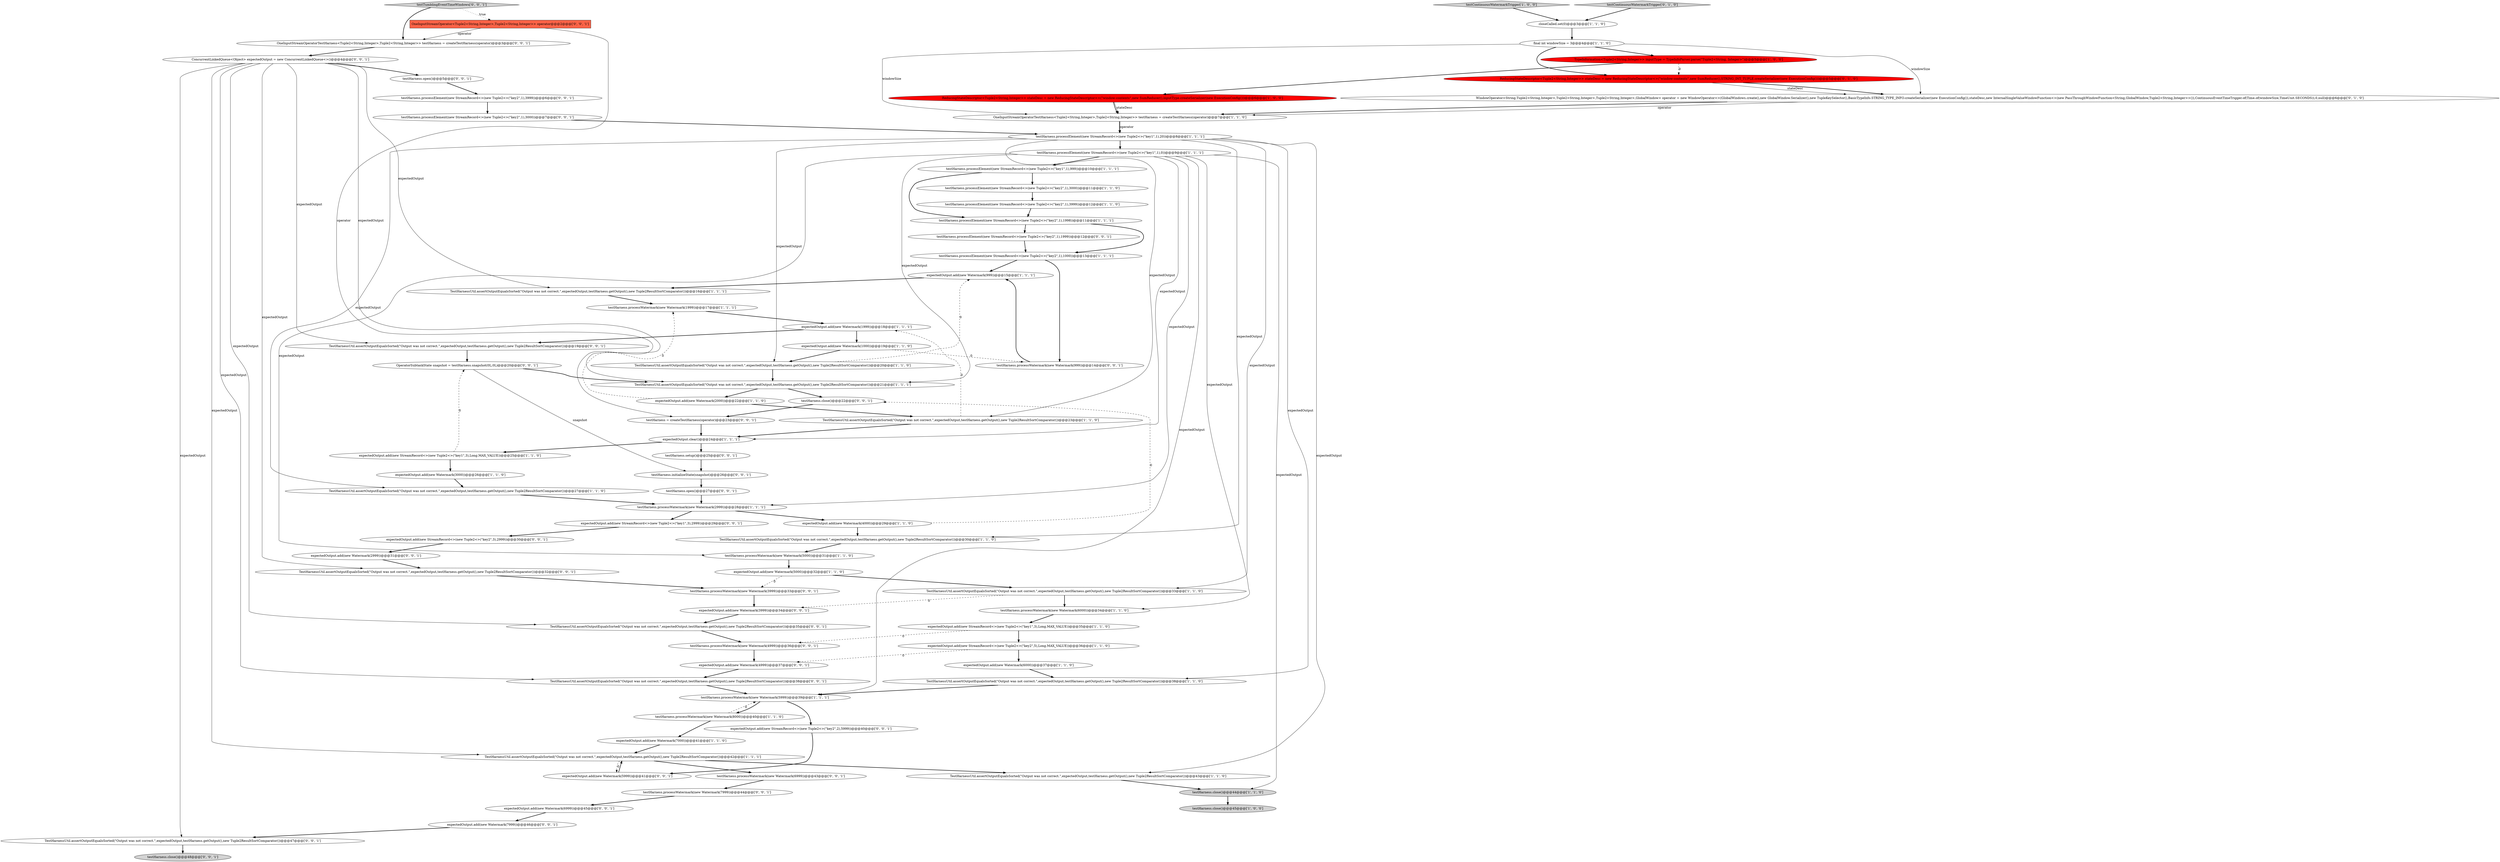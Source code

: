 digraph {
41 [style = filled, label = "testHarness.processElement(new StreamRecord<>(new Tuple2<>(\"key2\",1),3000))@@@11@@@['1', '1', '0']", fillcolor = white, shape = ellipse image = "AAA0AAABBB1BBB"];
71 [style = filled, label = "OperatorSubtaskState snapshot = testHarness.snapshot(0L,0L)@@@20@@@['0', '0', '1']", fillcolor = white, shape = ellipse image = "AAA0AAABBB3BBB"];
17 [style = filled, label = "TestHarnessUtil.assertOutputEqualsSorted(\"Output was not correct.\",expectedOutput,testHarness.getOutput(),new Tuple2ResultSortComparator())@@@43@@@['1', '1', '0']", fillcolor = white, shape = ellipse image = "AAA0AAABBB1BBB"];
2 [style = filled, label = "TestHarnessUtil.assertOutputEqualsSorted(\"Output was not correct.\",expectedOutput,testHarness.getOutput(),new Tuple2ResultSortComparator())@@@20@@@['1', '1', '0']", fillcolor = white, shape = ellipse image = "AAA0AAABBB1BBB"];
38 [style = filled, label = "expectedOutput.add(new StreamRecord<>(new Tuple2<>(\"key1\",3),Long.MAX_VALUE))@@@35@@@['1', '1', '0']", fillcolor = white, shape = ellipse image = "AAA0AAABBB1BBB"];
33 [style = filled, label = "expectedOutput.add(new StreamRecord<>(new Tuple2<>(\"key2\",5),Long.MAX_VALUE))@@@36@@@['1', '1', '0']", fillcolor = white, shape = ellipse image = "AAA0AAABBB1BBB"];
39 [style = filled, label = "expectedOutput.add(new Watermark(5000))@@@32@@@['1', '1', '0']", fillcolor = white, shape = ellipse image = "AAA0AAABBB1BBB"];
78 [style = filled, label = "testHarness.processWatermark(new Watermark(6999))@@@43@@@['0', '0', '1']", fillcolor = white, shape = ellipse image = "AAA0AAABBB3BBB"];
15 [style = filled, label = "testHarness.processWatermark(new Watermark(2999))@@@28@@@['1', '1', '1']", fillcolor = white, shape = ellipse image = "AAA0AAABBB1BBB"];
43 [style = filled, label = "testHarness.processElement(new StreamRecord<>(new Tuple2<>(\"key2\",1),3999))@@@12@@@['1', '1', '0']", fillcolor = white, shape = ellipse image = "AAA0AAABBB1BBB"];
67 [style = filled, label = "testHarness.close()@@@22@@@['0', '0', '1']", fillcolor = white, shape = ellipse image = "AAA0AAABBB3BBB"];
29 [style = filled, label = "testHarness.processWatermark(new Watermark(6000))@@@34@@@['1', '1', '0']", fillcolor = white, shape = ellipse image = "AAA0AAABBB1BBB"];
10 [style = filled, label = "expectedOutput.add(new Watermark(6000))@@@37@@@['1', '1', '0']", fillcolor = white, shape = ellipse image = "AAA0AAABBB1BBB"];
27 [style = filled, label = "expectedOutput.add(new Watermark(999))@@@15@@@['1', '1', '1']", fillcolor = white, shape = ellipse image = "AAA0AAABBB1BBB"];
37 [style = filled, label = "TestHarnessUtil.assertOutputEqualsSorted(\"Output was not correct.\",expectedOutput,testHarness.getOutput(),new Tuple2ResultSortComparator())@@@21@@@['1', '1', '1']", fillcolor = white, shape = ellipse image = "AAA0AAABBB1BBB"];
7 [style = filled, label = "expectedOutput.clear()@@@24@@@['1', '1', '1']", fillcolor = white, shape = ellipse image = "AAA0AAABBB1BBB"];
16 [style = filled, label = "expectedOutput.add(new StreamRecord<>(new Tuple2<>(\"key1\",3),Long.MAX_VALUE))@@@25@@@['1', '1', '0']", fillcolor = white, shape = ellipse image = "AAA0AAABBB1BBB"];
31 [style = filled, label = "expectedOutput.add(new Watermark(7000))@@@41@@@['1', '1', '0']", fillcolor = white, shape = ellipse image = "AAA0AAABBB1BBB"];
47 [style = filled, label = "testHarness.processElement(new StreamRecord<>(new Tuple2<>(\"key2\",1),3000))@@@7@@@['0', '0', '1']", fillcolor = white, shape = ellipse image = "AAA0AAABBB3BBB"];
48 [style = filled, label = "testHarness = createTestHarness(operator)@@@23@@@['0', '0', '1']", fillcolor = white, shape = ellipse image = "AAA0AAABBB3BBB"];
40 [style = filled, label = "testHarness.processElement(new StreamRecord<>(new Tuple2<>(\"key1\",1),999))@@@10@@@['1', '1', '1']", fillcolor = white, shape = ellipse image = "AAA0AAABBB1BBB"];
24 [style = filled, label = "testHarness.processElement(new StreamRecord<>(new Tuple2<>(\"key2\",1),1998))@@@11@@@['1', '1', '1']", fillcolor = white, shape = ellipse image = "AAA0AAABBB1BBB"];
45 [style = filled, label = "WindowOperator<String,Tuple2<String,Integer>,Tuple2<String,Integer>,Tuple2<String,Integer>,GlobalWindow> operator = new WindowOperator<>(GlobalWindows.create(),new GlobalWindow.Serializer(),new TupleKeySelector(),BasicTypeInfo.STRING_TYPE_INFO.createSerializer(new ExecutionConfig()),stateDesc,new InternalSingleValueWindowFunction<>(new PassThroughWindowFunction<String,GlobalWindow,Tuple2<String,Integer>>()),ContinuousEventTimeTrigger.of(Time.of(windowSize,TimeUnit.SECONDS)),0,null)@@@6@@@['0', '1', '0']", fillcolor = white, shape = ellipse image = "AAA0AAABBB2BBB"];
69 [style = filled, label = "testHarness.processWatermark(new Watermark(3999))@@@33@@@['0', '0', '1']", fillcolor = white, shape = ellipse image = "AAA0AAABBB3BBB"];
13 [style = filled, label = "TestHarnessUtil.assertOutputEqualsSorted(\"Output was not correct.\",expectedOutput,testHarness.getOutput(),new Tuple2ResultSortComparator())@@@42@@@['1', '1', '1']", fillcolor = white, shape = ellipse image = "AAA0AAABBB1BBB"];
21 [style = filled, label = "testHarness.processElement(new StreamRecord<>(new Tuple2<>(\"key1\",1),0))@@@9@@@['1', '1', '1']", fillcolor = white, shape = ellipse image = "AAA0AAABBB1BBB"];
6 [style = filled, label = "testContinuousWatermarkTrigger['1', '0', '0']", fillcolor = lightgray, shape = diamond image = "AAA0AAABBB1BBB"];
3 [style = filled, label = "TypeInformation<Tuple2<String,Integer>> inputType = TypeInfoParser.parse(\"Tuple2<String, Integer>\")@@@5@@@['1', '0', '0']", fillcolor = red, shape = ellipse image = "AAA1AAABBB1BBB"];
0 [style = filled, label = "TestHarnessUtil.assertOutputEqualsSorted(\"Output was not correct.\",expectedOutput,testHarness.getOutput(),new Tuple2ResultSortComparator())@@@16@@@['1', '1', '1']", fillcolor = white, shape = ellipse image = "AAA0AAABBB1BBB"];
63 [style = filled, label = "OneInputStreamOperatorTestHarness<Tuple2<String,Integer>,Tuple2<String,Integer>> testHarness = createTestHarness(operator)@@@3@@@['0', '0', '1']", fillcolor = white, shape = ellipse image = "AAA0AAABBB3BBB"];
51 [style = filled, label = "expectedOutput.add(new Watermark(3999))@@@34@@@['0', '0', '1']", fillcolor = white, shape = ellipse image = "AAA0AAABBB3BBB"];
68 [style = filled, label = "TestHarnessUtil.assertOutputEqualsSorted(\"Output was not correct.\",expectedOutput,testHarness.getOutput(),new Tuple2ResultSortComparator())@@@19@@@['0', '0', '1']", fillcolor = white, shape = ellipse image = "AAA0AAABBB3BBB"];
19 [style = filled, label = "expectedOutput.add(new Watermark(1999))@@@18@@@['1', '1', '1']", fillcolor = white, shape = ellipse image = "AAA0AAABBB1BBB"];
52 [style = filled, label = "ConcurrentLinkedQueue<Object> expectedOutput = new ConcurrentLinkedQueue<>()@@@4@@@['0', '0', '1']", fillcolor = white, shape = ellipse image = "AAA0AAABBB3BBB"];
4 [style = filled, label = "TestHarnessUtil.assertOutputEqualsSorted(\"Output was not correct.\",expectedOutput,testHarness.getOutput(),new Tuple2ResultSortComparator())@@@27@@@['1', '1', '0']", fillcolor = white, shape = ellipse image = "AAA0AAABBB1BBB"];
20 [style = filled, label = "expectedOutput.add(new Watermark(1000))@@@19@@@['1', '1', '0']", fillcolor = white, shape = ellipse image = "AAA0AAABBB1BBB"];
42 [style = filled, label = "expectedOutput.add(new Watermark(3000))@@@26@@@['1', '1', '0']", fillcolor = white, shape = ellipse image = "AAA0AAABBB1BBB"];
23 [style = filled, label = "testHarness.processWatermark(new Watermark(5999))@@@39@@@['1', '1', '1']", fillcolor = white, shape = ellipse image = "AAA0AAABBB1BBB"];
11 [style = filled, label = "testHarness.processElement(new StreamRecord<>(new Tuple2<>(\"key2\",1),1000))@@@13@@@['1', '1', '1']", fillcolor = white, shape = ellipse image = "AAA0AAABBB1BBB"];
34 [style = filled, label = "testHarness.processWatermark(new Watermark(8000))@@@40@@@['1', '1', '0']", fillcolor = white, shape = ellipse image = "AAA0AAABBB1BBB"];
79 [style = filled, label = "TestHarnessUtil.assertOutputEqualsSorted(\"Output was not correct.\",expectedOutput,testHarness.getOutput(),new Tuple2ResultSortComparator())@@@47@@@['0', '0', '1']", fillcolor = white, shape = ellipse image = "AAA0AAABBB3BBB"];
59 [style = filled, label = "expectedOutput.add(new Watermark(2999))@@@31@@@['0', '0', '1']", fillcolor = white, shape = ellipse image = "AAA0AAABBB3BBB"];
77 [style = filled, label = "expectedOutput.add(new Watermark(7999))@@@46@@@['0', '0', '1']", fillcolor = white, shape = ellipse image = "AAA0AAABBB3BBB"];
36 [style = filled, label = "closeCalled.set(0)@@@3@@@['1', '1', '0']", fillcolor = white, shape = ellipse image = "AAA0AAABBB1BBB"];
22 [style = filled, label = "testHarness.close()@@@44@@@['1', '1', '0']", fillcolor = lightgray, shape = ellipse image = "AAA0AAABBB1BBB"];
60 [style = filled, label = "expectedOutput.add(new Watermark(5999))@@@41@@@['0', '0', '1']", fillcolor = white, shape = ellipse image = "AAA0AAABBB3BBB"];
26 [style = filled, label = "TestHarnessUtil.assertOutputEqualsSorted(\"Output was not correct.\",expectedOutput,testHarness.getOutput(),new Tuple2ResultSortComparator())@@@23@@@['1', '1', '0']", fillcolor = white, shape = ellipse image = "AAA0AAABBB1BBB"];
49 [style = filled, label = "testHarness.initializeState(snapshot)@@@26@@@['0', '0', '1']", fillcolor = white, shape = ellipse image = "AAA0AAABBB3BBB"];
66 [style = filled, label = "testHarness.close()@@@48@@@['0', '0', '1']", fillcolor = lightgray, shape = ellipse image = "AAA0AAABBB3BBB"];
70 [style = filled, label = "TestHarnessUtil.assertOutputEqualsSorted(\"Output was not correct.\",expectedOutput,testHarness.getOutput(),new Tuple2ResultSortComparator())@@@32@@@['0', '0', '1']", fillcolor = white, shape = ellipse image = "AAA0AAABBB3BBB"];
72 [style = filled, label = "expectedOutput.add(new StreamRecord<>(new Tuple2<>(\"key2\",3),2999))@@@30@@@['0', '0', '1']", fillcolor = white, shape = ellipse image = "AAA0AAABBB3BBB"];
55 [style = filled, label = "testTumblingEventTimeWindows['0', '0', '1']", fillcolor = lightgray, shape = diamond image = "AAA0AAABBB3BBB"];
35 [style = filled, label = "testHarness.close()@@@45@@@['1', '0', '0']", fillcolor = lightgray, shape = ellipse image = "AAA0AAABBB1BBB"];
8 [style = filled, label = "TestHarnessUtil.assertOutputEqualsSorted(\"Output was not correct.\",expectedOutput,testHarness.getOutput(),new Tuple2ResultSortComparator())@@@30@@@['1', '1', '0']", fillcolor = white, shape = ellipse image = "AAA0AAABBB1BBB"];
53 [style = filled, label = "testHarness.processElement(new StreamRecord<>(new Tuple2<>(\"key2\",1),1999))@@@12@@@['0', '0', '1']", fillcolor = white, shape = ellipse image = "AAA0AAABBB3BBB"];
12 [style = filled, label = "TestHarnessUtil.assertOutputEqualsSorted(\"Output was not correct.\",expectedOutput,testHarness.getOutput(),new Tuple2ResultSortComparator())@@@33@@@['1', '1', '0']", fillcolor = white, shape = ellipse image = "AAA0AAABBB1BBB"];
76 [style = filled, label = "testHarness.processWatermark(new Watermark(7999))@@@44@@@['0', '0', '1']", fillcolor = white, shape = ellipse image = "AAA0AAABBB3BBB"];
75 [style = filled, label = "testHarness.processWatermark(new Watermark(999))@@@14@@@['0', '0', '1']", fillcolor = white, shape = ellipse image = "AAA0AAABBB3BBB"];
46 [style = filled, label = "testContinuousWatermarkTrigger['0', '1', '0']", fillcolor = lightgray, shape = diamond image = "AAA0AAABBB2BBB"];
54 [style = filled, label = "expectedOutput.add(new Watermark(6999))@@@45@@@['0', '0', '1']", fillcolor = white, shape = ellipse image = "AAA0AAABBB3BBB"];
44 [style = filled, label = "ReducingStateDescriptor<Tuple2<String,Integer>> stateDesc = new ReducingStateDescriptor<>(\"window-contents\",new SumReducer(),STRING_INT_TUPLE.createSerializer(new ExecutionConfig()))@@@5@@@['0', '1', '0']", fillcolor = red, shape = ellipse image = "AAA1AAABBB2BBB"];
50 [style = filled, label = "expectedOutput.add(new StreamRecord<>(new Tuple2<>(\"key2\",2),5999))@@@40@@@['0', '0', '1']", fillcolor = white, shape = ellipse image = "AAA0AAABBB3BBB"];
25 [style = filled, label = "testHarness.processElement(new StreamRecord<>(new Tuple2<>(\"key1\",1),20))@@@8@@@['1', '1', '1']", fillcolor = white, shape = ellipse image = "AAA0AAABBB1BBB"];
18 [style = filled, label = "TestHarnessUtil.assertOutputEqualsSorted(\"Output was not correct.\",expectedOutput,testHarness.getOutput(),new Tuple2ResultSortComparator())@@@38@@@['1', '1', '0']", fillcolor = white, shape = ellipse image = "AAA0AAABBB1BBB"];
28 [style = filled, label = "expectedOutput.add(new Watermark(4000))@@@29@@@['1', '1', '0']", fillcolor = white, shape = ellipse image = "AAA0AAABBB1BBB"];
5 [style = filled, label = "OneInputStreamOperatorTestHarness<Tuple2<String,Integer>,Tuple2<String,Integer>> testHarness = createTestHarness(operator)@@@7@@@['1', '1', '0']", fillcolor = white, shape = ellipse image = "AAA0AAABBB1BBB"];
9 [style = filled, label = "ReducingStateDescriptor<Tuple2<String,Integer>> stateDesc = new ReducingStateDescriptor<>(\"window-contents\",new SumReducer(),inputType.createSerializer(new ExecutionConfig()))@@@6@@@['1', '0', '0']", fillcolor = red, shape = ellipse image = "AAA1AAABBB1BBB"];
30 [style = filled, label = "expectedOutput.add(new Watermark(2000))@@@22@@@['1', '1', '0']", fillcolor = white, shape = ellipse image = "AAA0AAABBB1BBB"];
56 [style = filled, label = "testHarness.setup()@@@25@@@['0', '0', '1']", fillcolor = white, shape = ellipse image = "AAA0AAABBB3BBB"];
57 [style = filled, label = "TestHarnessUtil.assertOutputEqualsSorted(\"Output was not correct.\",expectedOutput,testHarness.getOutput(),new Tuple2ResultSortComparator())@@@38@@@['0', '0', '1']", fillcolor = white, shape = ellipse image = "AAA0AAABBB3BBB"];
58 [style = filled, label = "expectedOutput.add(new StreamRecord<>(new Tuple2<>(\"key1\",3),2999))@@@29@@@['0', '0', '1']", fillcolor = white, shape = ellipse image = "AAA0AAABBB3BBB"];
61 [style = filled, label = "testHarness.open()@@@27@@@['0', '0', '1']", fillcolor = white, shape = ellipse image = "AAA0AAABBB3BBB"];
65 [style = filled, label = "expectedOutput.add(new Watermark(4999))@@@37@@@['0', '0', '1']", fillcolor = white, shape = ellipse image = "AAA0AAABBB3BBB"];
74 [style = filled, label = "OneInputStreamOperator<Tuple2<String,Integer>,Tuple2<String,Integer>> operator@@@2@@@['0', '0', '1']", fillcolor = tomato, shape = box image = "AAA0AAABBB3BBB"];
62 [style = filled, label = "TestHarnessUtil.assertOutputEqualsSorted(\"Output was not correct.\",expectedOutput,testHarness.getOutput(),new Tuple2ResultSortComparator())@@@35@@@['0', '0', '1']", fillcolor = white, shape = ellipse image = "AAA0AAABBB3BBB"];
14 [style = filled, label = "testHarness.processWatermark(new Watermark(5000))@@@31@@@['1', '1', '0']", fillcolor = white, shape = ellipse image = "AAA0AAABBB1BBB"];
80 [style = filled, label = "testHarness.open()@@@5@@@['0', '0', '1']", fillcolor = white, shape = ellipse image = "AAA0AAABBB3BBB"];
73 [style = filled, label = "testHarness.processWatermark(new Watermark(4999))@@@36@@@['0', '0', '1']", fillcolor = white, shape = ellipse image = "AAA0AAABBB3BBB"];
1 [style = filled, label = "testHarness.processWatermark(new Watermark(1999))@@@17@@@['1', '1', '1']", fillcolor = white, shape = ellipse image = "AAA0AAABBB1BBB"];
32 [style = filled, label = "final int windowSize = 3@@@4@@@['1', '1', '0']", fillcolor = white, shape = ellipse image = "AAA0AAABBB1BBB"];
64 [style = filled, label = "testHarness.processElement(new StreamRecord<>(new Tuple2<>(\"key2\",1),3999))@@@6@@@['0', '0', '1']", fillcolor = white, shape = ellipse image = "AAA0AAABBB3BBB"];
32->45 [style = solid, label="windowSize"];
70->69 [style = bold, label=""];
73->65 [style = bold, label=""];
79->66 [style = bold, label=""];
55->74 [style = dotted, label="true"];
67->48 [style = bold, label=""];
65->57 [style = bold, label=""];
4->15 [style = bold, label=""];
5->25 [style = solid, label="operator"];
21->23 [style = solid, label="expectedOutput"];
53->11 [style = bold, label=""];
62->73 [style = bold, label=""];
55->63 [style = bold, label=""];
25->2 [style = solid, label="expectedOutput"];
13->17 [style = bold, label=""];
21->37 [style = solid, label="expectedOutput"];
21->22 [style = solid, label="expectedOutput"];
24->11 [style = bold, label=""];
43->24 [style = bold, label=""];
25->8 [style = solid, label="expectedOutput"];
7->16 [style = bold, label=""];
9->5 [style = bold, label=""];
40->24 [style = bold, label=""];
16->42 [style = bold, label=""];
9->5 [style = solid, label="stateDesc"];
32->3 [style = bold, label=""];
24->53 [style = bold, label=""];
33->65 [style = dashed, label="0"];
25->21 [style = bold, label=""];
21->14 [style = solid, label="expectedOutput"];
25->18 [style = solid, label="expectedOutput"];
26->7 [style = bold, label=""];
27->0 [style = bold, label=""];
52->80 [style = bold, label=""];
19->20 [style = bold, label=""];
30->26 [style = bold, label=""];
2->27 [style = dashed, label="0"];
54->77 [style = bold, label=""];
46->36 [style = bold, label=""];
34->31 [style = bold, label=""];
25->12 [style = solid, label="expectedOutput"];
60->13 [style = bold, label=""];
52->68 [style = solid, label="expectedOutput"];
44->45 [style = solid, label="stateDesc"];
5->25 [style = bold, label=""];
34->23 [style = dashed, label="0"];
76->54 [style = bold, label=""];
57->23 [style = bold, label=""];
45->5 [style = solid, label="operator"];
71->37 [style = bold, label=""];
26->19 [style = dashed, label="0"];
12->29 [style = bold, label=""];
47->25 [style = bold, label=""];
52->62 [style = solid, label="expectedOutput"];
39->12 [style = bold, label=""];
74->48 [style = solid, label="operator"];
29->38 [style = bold, label=""];
28->67 [style = dashed, label="0"];
74->63 [style = solid, label="operator"];
1->19 [style = bold, label=""];
38->33 [style = bold, label=""];
14->39 [style = bold, label=""];
44->45 [style = bold, label=""];
52->0 [style = solid, label="expectedOutput"];
41->43 [style = bold, label=""];
80->64 [style = bold, label=""];
71->49 [style = solid, label="snapshot"];
10->18 [style = bold, label=""];
18->23 [style = bold, label=""];
51->62 [style = bold, label=""];
25->4 [style = solid, label="expectedOutput"];
15->58 [style = bold, label=""];
13->60 [style = dashed, label="0"];
37->30 [style = bold, label=""];
31->13 [style = bold, label=""];
7->56 [style = bold, label=""];
52->13 [style = solid, label="expectedOutput"];
8->14 [style = bold, label=""];
19->68 [style = bold, label=""];
49->61 [style = bold, label=""];
21->7 [style = solid, label="expectedOutput"];
72->59 [style = bold, label=""];
3->9 [style = bold, label=""];
42->4 [style = bold, label=""];
58->72 [style = bold, label=""];
50->60 [style = bold, label=""];
15->28 [style = bold, label=""];
0->1 [style = bold, label=""];
28->8 [style = bold, label=""];
63->52 [style = bold, label=""];
59->70 [style = bold, label=""];
32->44 [style = bold, label=""];
11->75 [style = bold, label=""];
48->7 [style = bold, label=""];
21->29 [style = solid, label="expectedOutput"];
22->35 [style = bold, label=""];
30->1 [style = dashed, label="0"];
23->50 [style = bold, label=""];
37->67 [style = bold, label=""];
56->49 [style = bold, label=""];
38->73 [style = dashed, label="0"];
32->5 [style = solid, label="windowSize"];
12->51 [style = dashed, label="0"];
13->78 [style = bold, label=""];
3->44 [style = dashed, label="0"];
36->32 [style = bold, label=""];
33->10 [style = bold, label=""];
20->75 [style = dashed, label="0"];
16->71 [style = dashed, label="0"];
69->51 [style = bold, label=""];
17->22 [style = bold, label=""];
6->36 [style = bold, label=""];
77->79 [style = bold, label=""];
20->2 [style = bold, label=""];
25->26 [style = solid, label="expectedOutput"];
64->47 [style = bold, label=""];
61->15 [style = bold, label=""];
68->71 [style = bold, label=""];
21->15 [style = solid, label="expectedOutput"];
40->41 [style = bold, label=""];
52->37 [style = solid, label="expectedOutput"];
52->79 [style = solid, label="expectedOutput"];
23->34 [style = bold, label=""];
21->40 [style = bold, label=""];
39->69 [style = dashed, label="0"];
78->76 [style = bold, label=""];
2->37 [style = bold, label=""];
75->27 [style = bold, label=""];
25->17 [style = solid, label="expectedOutput"];
52->70 [style = solid, label="expectedOutput"];
52->57 [style = solid, label="expectedOutput"];
11->27 [style = bold, label=""];
45->5 [style = bold, label=""];
}
